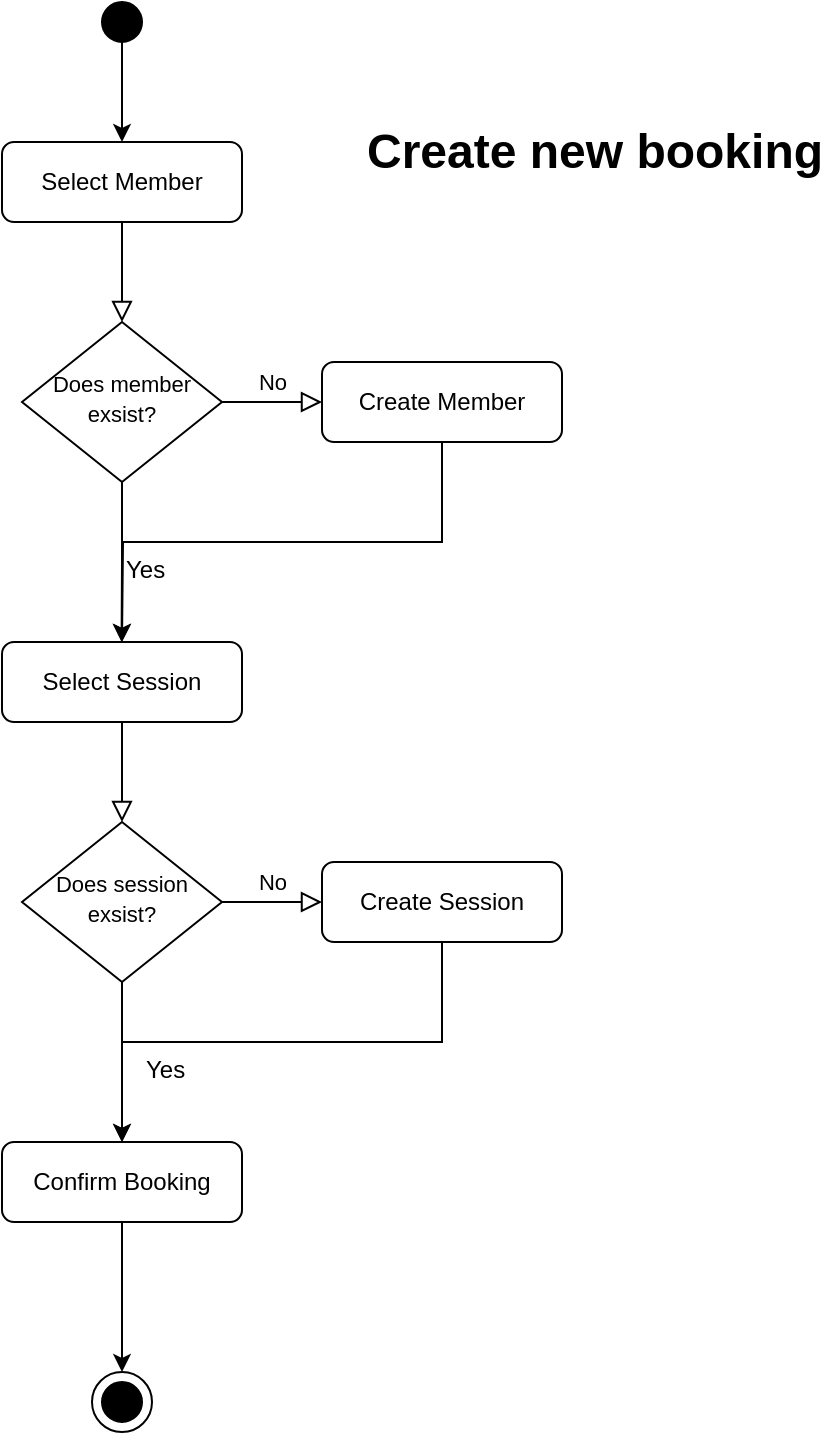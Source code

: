 <mxfile version="12.6.5" type="device"><diagram id="C5RBs43oDa-KdzZeNtuy" name="Page-1"><mxGraphModel dx="949" dy="727" grid="1" gridSize="10" guides="1" tooltips="1" connect="1" arrows="1" fold="1" page="1" pageScale="1" pageWidth="827" pageHeight="1169" math="0" shadow="0"><root><mxCell id="WIyWlLk6GJQsqaUBKTNV-0"/><mxCell id="WIyWlLk6GJQsqaUBKTNV-1" parent="WIyWlLk6GJQsqaUBKTNV-0"/><mxCell id="WIyWlLk6GJQsqaUBKTNV-2" value="" style="rounded=0;html=1;jettySize=auto;orthogonalLoop=1;fontSize=11;endArrow=block;endFill=0;endSize=8;strokeWidth=1;shadow=0;labelBackgroundColor=none;edgeStyle=orthogonalEdgeStyle;" parent="WIyWlLk6GJQsqaUBKTNV-1" source="WIyWlLk6GJQsqaUBKTNV-3" target="WIyWlLk6GJQsqaUBKTNV-6" edge="1"><mxGeometry relative="1" as="geometry"/></mxCell><mxCell id="WIyWlLk6GJQsqaUBKTNV-3" value="Select Member" style="rounded=1;whiteSpace=wrap;html=1;fontSize=12;glass=0;strokeWidth=1;shadow=0;" parent="WIyWlLk6GJQsqaUBKTNV-1" vertex="1"><mxGeometry x="144" y="240" width="120" height="40" as="geometry"/></mxCell><mxCell id="WIyWlLk6GJQsqaUBKTNV-5" value="No" style="edgeStyle=orthogonalEdgeStyle;rounded=0;html=1;jettySize=auto;orthogonalLoop=1;fontSize=11;endArrow=block;endFill=0;endSize=8;strokeWidth=1;shadow=0;labelBackgroundColor=none;" parent="WIyWlLk6GJQsqaUBKTNV-1" source="WIyWlLk6GJQsqaUBKTNV-6" target="WIyWlLk6GJQsqaUBKTNV-7" edge="1"><mxGeometry y="10" relative="1" as="geometry"><mxPoint as="offset"/></mxGeometry></mxCell><mxCell id="lNyUhsjtQFaqjA80eCyK-28" style="edgeStyle=orthogonalEdgeStyle;rounded=0;orthogonalLoop=1;jettySize=auto;html=1;exitX=0.5;exitY=1;exitDx=0;exitDy=0;" edge="1" parent="WIyWlLk6GJQsqaUBKTNV-1" source="WIyWlLk6GJQsqaUBKTNV-6"><mxGeometry relative="1" as="geometry"><mxPoint x="203.8" y="490" as="targetPoint"/></mxGeometry></mxCell><mxCell id="WIyWlLk6GJQsqaUBKTNV-6" value="&lt;font style=&quot;font-size: 11px&quot;&gt;Does member exsist?&lt;/font&gt;" style="rhombus;whiteSpace=wrap;html=1;shadow=0;fontFamily=Helvetica;fontSize=12;align=center;strokeWidth=1;spacing=6;spacingTop=-4;" parent="WIyWlLk6GJQsqaUBKTNV-1" vertex="1"><mxGeometry x="154" y="330" width="100" height="80" as="geometry"/></mxCell><mxCell id="lNyUhsjtQFaqjA80eCyK-8" style="edgeStyle=orthogonalEdgeStyle;rounded=0;orthogonalLoop=1;jettySize=auto;html=1;exitX=0.5;exitY=1;exitDx=0;exitDy=0;" edge="1" parent="WIyWlLk6GJQsqaUBKTNV-1" source="WIyWlLk6GJQsqaUBKTNV-7"><mxGeometry relative="1" as="geometry"><mxPoint x="204" y="490" as="targetPoint"/></mxGeometry></mxCell><mxCell id="WIyWlLk6GJQsqaUBKTNV-7" value="Create Member" style="rounded=1;whiteSpace=wrap;html=1;fontSize=12;glass=0;strokeWidth=1;shadow=0;" parent="WIyWlLk6GJQsqaUBKTNV-1" vertex="1"><mxGeometry x="304" y="350" width="120" height="40" as="geometry"/></mxCell><mxCell id="WIyWlLk6GJQsqaUBKTNV-8" value="No" style="rounded=0;html=1;jettySize=auto;orthogonalLoop=1;fontSize=11;endArrow=block;endFill=0;endSize=8;strokeWidth=1;shadow=0;labelBackgroundColor=none;edgeStyle=orthogonalEdgeStyle;" parent="WIyWlLk6GJQsqaUBKTNV-1" target="WIyWlLk6GJQsqaUBKTNV-11" edge="1"><mxGeometry x="0.333" y="20" relative="1" as="geometry"><mxPoint as="offset"/><mxPoint x="204" y="600" as="sourcePoint"/></mxGeometry></mxCell><mxCell id="WIyWlLk6GJQsqaUBKTNV-9" value="Yes" style="edgeStyle=orthogonalEdgeStyle;rounded=0;html=1;jettySize=auto;orthogonalLoop=1;fontSize=11;endArrow=block;endFill=0;endSize=8;strokeWidth=1;shadow=0;labelBackgroundColor=none;" parent="WIyWlLk6GJQsqaUBKTNV-1" target="WIyWlLk6GJQsqaUBKTNV-12" edge="1"><mxGeometry y="10" relative="1" as="geometry"><mxPoint as="offset"/><mxPoint x="254" y="560" as="sourcePoint"/></mxGeometry></mxCell><mxCell id="lNyUhsjtQFaqjA80eCyK-0" value="&lt;h1&gt;Create new booking&lt;/h1&gt;" style="text;html=1;align=center;verticalAlign=middle;resizable=0;points=[];autosize=1;" vertex="1" parent="WIyWlLk6GJQsqaUBKTNV-1"><mxGeometry x="320" y="220" width="240" height="50" as="geometry"/></mxCell><mxCell id="lNyUhsjtQFaqjA80eCyK-2" value="" style="ellipse;whiteSpace=wrap;html=1;aspect=fixed;fillColor=#000000;" vertex="1" parent="WIyWlLk6GJQsqaUBKTNV-1"><mxGeometry x="194" y="170" width="20" height="20" as="geometry"/></mxCell><mxCell id="lNyUhsjtQFaqjA80eCyK-4" value="" style="endArrow=classic;html=1;exitX=0.5;exitY=1;exitDx=0;exitDy=0;entryX=0.5;entryY=0;entryDx=0;entryDy=0;" edge="1" parent="WIyWlLk6GJQsqaUBKTNV-1" source="lNyUhsjtQFaqjA80eCyK-2" target="WIyWlLk6GJQsqaUBKTNV-3"><mxGeometry width="50" height="50" relative="1" as="geometry"><mxPoint x="194" y="240" as="sourcePoint"/><mxPoint x="220" y="220" as="targetPoint"/></mxGeometry></mxCell><mxCell id="lNyUhsjtQFaqjA80eCyK-9" value="" style="rounded=0;html=1;jettySize=auto;orthogonalLoop=1;fontSize=11;endArrow=block;endFill=0;endSize=8;strokeWidth=1;shadow=0;labelBackgroundColor=none;edgeStyle=orthogonalEdgeStyle;" edge="1" parent="WIyWlLk6GJQsqaUBKTNV-1" source="lNyUhsjtQFaqjA80eCyK-10" target="lNyUhsjtQFaqjA80eCyK-12"><mxGeometry relative="1" as="geometry"/></mxCell><mxCell id="lNyUhsjtQFaqjA80eCyK-10" value="Select Session" style="rounded=1;whiteSpace=wrap;html=1;fontSize=12;glass=0;strokeWidth=1;shadow=0;" vertex="1" parent="WIyWlLk6GJQsqaUBKTNV-1"><mxGeometry x="144" y="490" width="120" height="40" as="geometry"/></mxCell><mxCell id="lNyUhsjtQFaqjA80eCyK-11" value="No" style="edgeStyle=orthogonalEdgeStyle;rounded=0;html=1;jettySize=auto;orthogonalLoop=1;fontSize=11;endArrow=block;endFill=0;endSize=8;strokeWidth=1;shadow=0;labelBackgroundColor=none;" edge="1" parent="WIyWlLk6GJQsqaUBKTNV-1" source="lNyUhsjtQFaqjA80eCyK-12" target="lNyUhsjtQFaqjA80eCyK-13"><mxGeometry y="10" relative="1" as="geometry"><mxPoint as="offset"/></mxGeometry></mxCell><mxCell id="lNyUhsjtQFaqjA80eCyK-20" style="edgeStyle=orthogonalEdgeStyle;rounded=0;orthogonalLoop=1;jettySize=auto;html=1;exitX=0.5;exitY=1;exitDx=0;exitDy=0;entryX=0.5;entryY=0;entryDx=0;entryDy=0;" edge="1" parent="WIyWlLk6GJQsqaUBKTNV-1" source="lNyUhsjtQFaqjA80eCyK-12" target="lNyUhsjtQFaqjA80eCyK-18"><mxGeometry relative="1" as="geometry"/></mxCell><mxCell id="lNyUhsjtQFaqjA80eCyK-12" value="&lt;font style=&quot;font-size: 11px&quot;&gt;Does session exsist?&lt;/font&gt;" style="rhombus;whiteSpace=wrap;html=1;shadow=0;fontFamily=Helvetica;fontSize=12;align=center;strokeWidth=1;spacing=6;spacingTop=-4;" vertex="1" parent="WIyWlLk6GJQsqaUBKTNV-1"><mxGeometry x="154" y="580" width="100" height="80" as="geometry"/></mxCell><mxCell id="lNyUhsjtQFaqjA80eCyK-19" style="edgeStyle=orthogonalEdgeStyle;rounded=0;orthogonalLoop=1;jettySize=auto;html=1;exitX=0.5;exitY=1;exitDx=0;exitDy=0;entryX=0.5;entryY=0;entryDx=0;entryDy=0;" edge="1" parent="WIyWlLk6GJQsqaUBKTNV-1" source="lNyUhsjtQFaqjA80eCyK-13" target="lNyUhsjtQFaqjA80eCyK-18"><mxGeometry relative="1" as="geometry"/></mxCell><mxCell id="lNyUhsjtQFaqjA80eCyK-13" value="Create Session" style="rounded=1;whiteSpace=wrap;html=1;fontSize=12;glass=0;strokeWidth=1;shadow=0;" vertex="1" parent="WIyWlLk6GJQsqaUBKTNV-1"><mxGeometry x="304" y="600" width="120" height="40" as="geometry"/></mxCell><mxCell id="lNyUhsjtQFaqjA80eCyK-27" style="edgeStyle=orthogonalEdgeStyle;rounded=0;orthogonalLoop=1;jettySize=auto;html=1;exitX=0.5;exitY=1;exitDx=0;exitDy=0;entryX=0.5;entryY=0;entryDx=0;entryDy=0;" edge="1" parent="WIyWlLk6GJQsqaUBKTNV-1" source="lNyUhsjtQFaqjA80eCyK-18" target="lNyUhsjtQFaqjA80eCyK-25"><mxGeometry relative="1" as="geometry"/></mxCell><mxCell id="lNyUhsjtQFaqjA80eCyK-18" value="Confirm Booking" style="rounded=1;whiteSpace=wrap;html=1;fontSize=12;glass=0;strokeWidth=1;shadow=0;" vertex="1" parent="WIyWlLk6GJQsqaUBKTNV-1"><mxGeometry x="144" y="740" width="120" height="40" as="geometry"/></mxCell><mxCell id="lNyUhsjtQFaqjA80eCyK-21" value="Yes" style="text;html=1;" vertex="1" parent="WIyWlLk6GJQsqaUBKTNV-1"><mxGeometry x="214" y="690" width="50" height="30" as="geometry"/></mxCell><mxCell id="lNyUhsjtQFaqjA80eCyK-22" value="" style="ellipse;whiteSpace=wrap;html=1;aspect=fixed;fillColor=#000000;" vertex="1" parent="WIyWlLk6GJQsqaUBKTNV-1"><mxGeometry x="194" y="860" width="20" height="20" as="geometry"/></mxCell><mxCell id="lNyUhsjtQFaqjA80eCyK-25" value="" style="ellipse;whiteSpace=wrap;html=1;aspect=fixed;fillColor=none;" vertex="1" parent="WIyWlLk6GJQsqaUBKTNV-1"><mxGeometry x="189" y="855" width="30" height="30" as="geometry"/></mxCell><mxCell id="lNyUhsjtQFaqjA80eCyK-29" value="Yes" style="text;html=1;" vertex="1" parent="WIyWlLk6GJQsqaUBKTNV-1"><mxGeometry x="204" y="440" width="50" height="30" as="geometry"/></mxCell></root></mxGraphModel></diagram></mxfile>